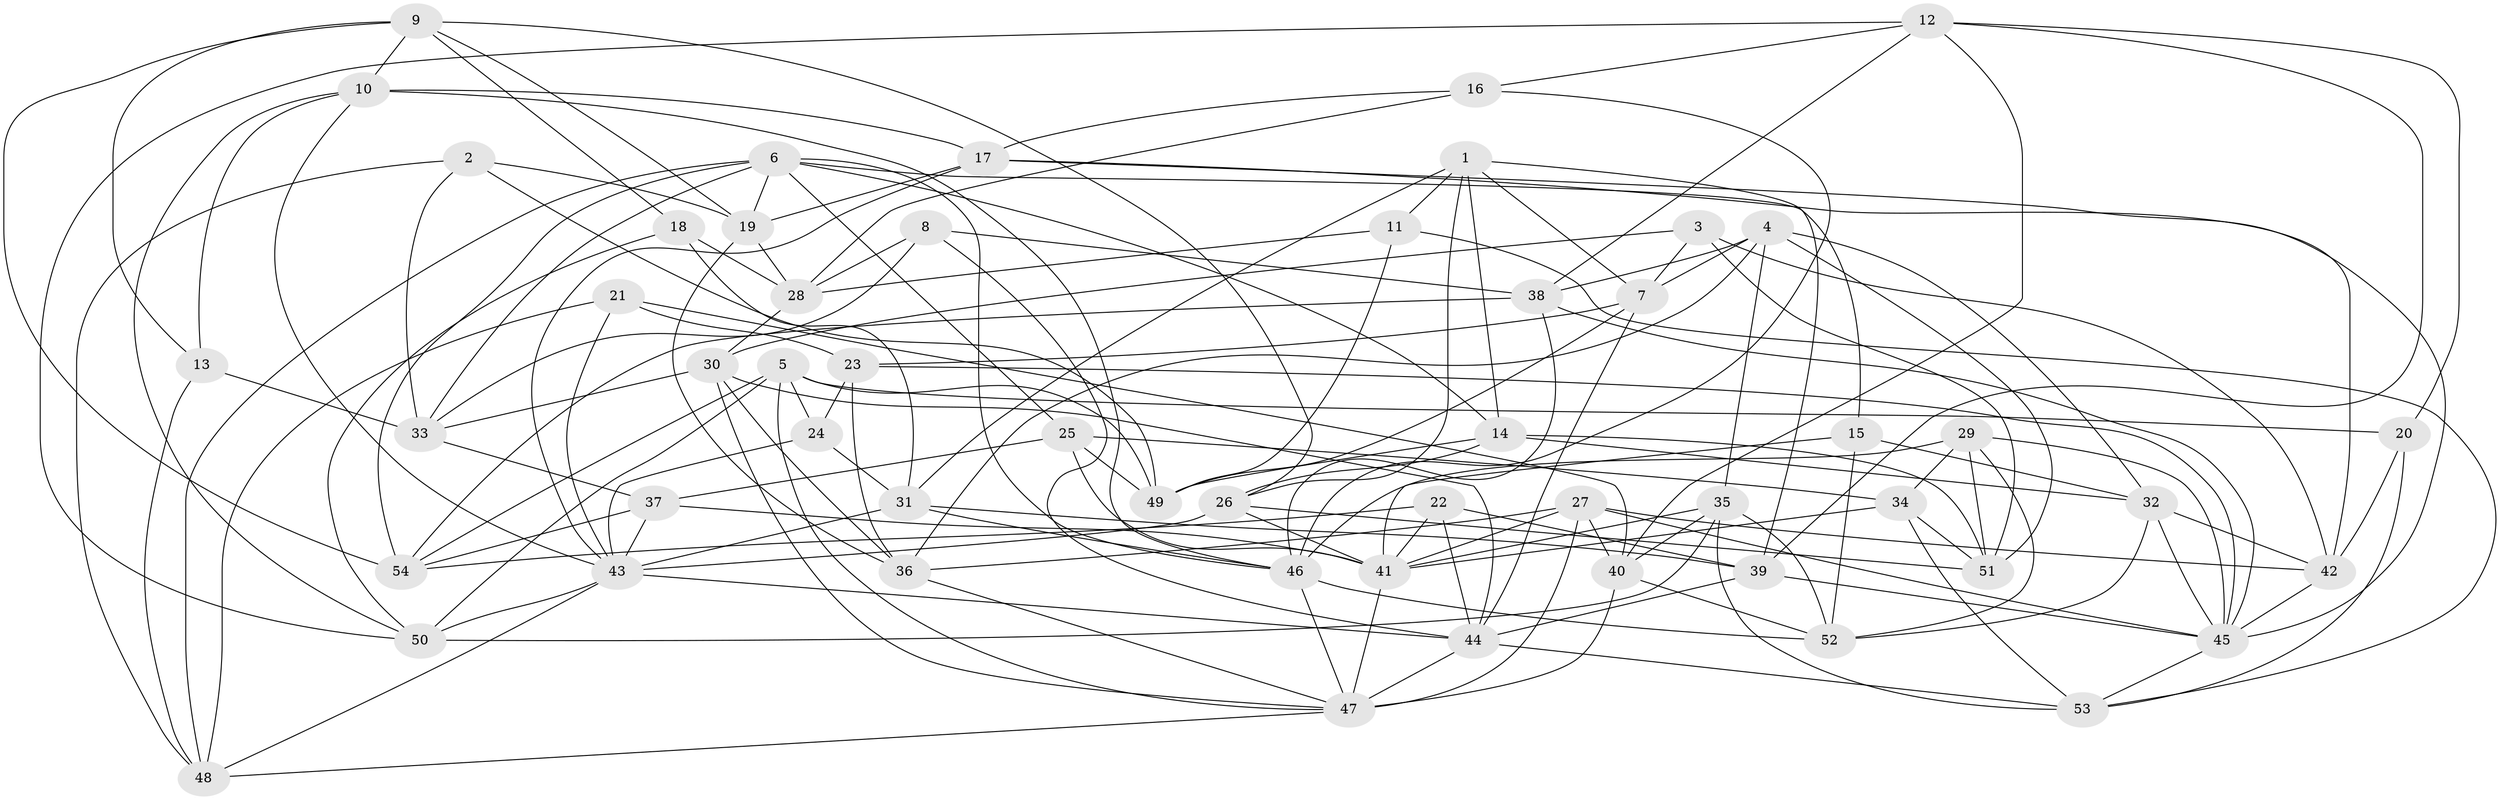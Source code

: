 // original degree distribution, {4: 1.0}
// Generated by graph-tools (version 1.1) at 2025/27/03/09/25 03:27:01]
// undirected, 54 vertices, 157 edges
graph export_dot {
graph [start="1"]
  node [color=gray90,style=filled];
  1;
  2;
  3;
  4;
  5;
  6;
  7;
  8;
  9;
  10;
  11;
  12;
  13;
  14;
  15;
  16;
  17;
  18;
  19;
  20;
  21;
  22;
  23;
  24;
  25;
  26;
  27;
  28;
  29;
  30;
  31;
  32;
  33;
  34;
  35;
  36;
  37;
  38;
  39;
  40;
  41;
  42;
  43;
  44;
  45;
  46;
  47;
  48;
  49;
  50;
  51;
  52;
  53;
  54;
  1 -- 7 [weight=1.0];
  1 -- 11 [weight=1.0];
  1 -- 14 [weight=1.0];
  1 -- 26 [weight=1.0];
  1 -- 31 [weight=1.0];
  1 -- 39 [weight=1.0];
  2 -- 19 [weight=1.0];
  2 -- 33 [weight=1.0];
  2 -- 48 [weight=1.0];
  2 -- 49 [weight=1.0];
  3 -- 7 [weight=1.0];
  3 -- 30 [weight=1.0];
  3 -- 42 [weight=1.0];
  3 -- 51 [weight=1.0];
  4 -- 7 [weight=1.0];
  4 -- 32 [weight=1.0];
  4 -- 35 [weight=1.0];
  4 -- 36 [weight=1.0];
  4 -- 38 [weight=1.0];
  4 -- 51 [weight=1.0];
  5 -- 20 [weight=1.0];
  5 -- 24 [weight=1.0];
  5 -- 47 [weight=1.0];
  5 -- 49 [weight=1.0];
  5 -- 50 [weight=1.0];
  5 -- 54 [weight=1.0];
  6 -- 14 [weight=1.0];
  6 -- 15 [weight=1.0];
  6 -- 19 [weight=1.0];
  6 -- 25 [weight=1.0];
  6 -- 33 [weight=1.0];
  6 -- 46 [weight=1.0];
  6 -- 48 [weight=1.0];
  6 -- 54 [weight=1.0];
  7 -- 23 [weight=1.0];
  7 -- 44 [weight=1.0];
  7 -- 49 [weight=1.0];
  8 -- 28 [weight=1.0];
  8 -- 33 [weight=1.0];
  8 -- 38 [weight=1.0];
  8 -- 44 [weight=1.0];
  9 -- 10 [weight=1.0];
  9 -- 13 [weight=1.0];
  9 -- 18 [weight=1.0];
  9 -- 19 [weight=1.0];
  9 -- 26 [weight=1.0];
  9 -- 54 [weight=1.0];
  10 -- 13 [weight=1.0];
  10 -- 17 [weight=1.0];
  10 -- 43 [weight=1.0];
  10 -- 46 [weight=1.0];
  10 -- 50 [weight=1.0];
  11 -- 28 [weight=1.0];
  11 -- 49 [weight=1.0];
  11 -- 53 [weight=1.0];
  12 -- 16 [weight=1.0];
  12 -- 20 [weight=1.0];
  12 -- 38 [weight=1.0];
  12 -- 39 [weight=1.0];
  12 -- 40 [weight=1.0];
  12 -- 50 [weight=1.0];
  13 -- 33 [weight=1.0];
  13 -- 48 [weight=1.0];
  14 -- 26 [weight=1.0];
  14 -- 32 [weight=1.0];
  14 -- 49 [weight=1.0];
  14 -- 51 [weight=1.0];
  15 -- 32 [weight=1.0];
  15 -- 41 [weight=1.0];
  15 -- 52 [weight=1.0];
  16 -- 17 [weight=1.0];
  16 -- 28 [weight=1.0];
  16 -- 46 [weight=1.0];
  17 -- 19 [weight=1.0];
  17 -- 42 [weight=1.0];
  17 -- 43 [weight=1.0];
  17 -- 45 [weight=1.0];
  18 -- 28 [weight=1.0];
  18 -- 31 [weight=1.0];
  18 -- 50 [weight=1.0];
  19 -- 28 [weight=1.0];
  19 -- 36 [weight=1.0];
  20 -- 42 [weight=1.0];
  20 -- 53 [weight=1.0];
  21 -- 23 [weight=1.0];
  21 -- 40 [weight=1.0];
  21 -- 43 [weight=1.0];
  21 -- 48 [weight=1.0];
  22 -- 39 [weight=1.0];
  22 -- 41 [weight=1.0];
  22 -- 44 [weight=1.0];
  22 -- 54 [weight=1.0];
  23 -- 24 [weight=1.0];
  23 -- 36 [weight=1.0];
  23 -- 45 [weight=2.0];
  24 -- 31 [weight=1.0];
  24 -- 43 [weight=1.0];
  25 -- 34 [weight=1.0];
  25 -- 37 [weight=2.0];
  25 -- 41 [weight=1.0];
  25 -- 49 [weight=1.0];
  26 -- 41 [weight=1.0];
  26 -- 43 [weight=1.0];
  26 -- 51 [weight=1.0];
  27 -- 36 [weight=1.0];
  27 -- 40 [weight=1.0];
  27 -- 41 [weight=1.0];
  27 -- 42 [weight=1.0];
  27 -- 45 [weight=1.0];
  27 -- 47 [weight=1.0];
  28 -- 30 [weight=1.0];
  29 -- 34 [weight=2.0];
  29 -- 45 [weight=1.0];
  29 -- 46 [weight=1.0];
  29 -- 51 [weight=1.0];
  29 -- 52 [weight=1.0];
  30 -- 33 [weight=1.0];
  30 -- 36 [weight=1.0];
  30 -- 44 [weight=1.0];
  30 -- 47 [weight=1.0];
  31 -- 39 [weight=1.0];
  31 -- 43 [weight=1.0];
  31 -- 46 [weight=1.0];
  32 -- 42 [weight=1.0];
  32 -- 45 [weight=1.0];
  32 -- 52 [weight=1.0];
  33 -- 37 [weight=1.0];
  34 -- 41 [weight=1.0];
  34 -- 51 [weight=1.0];
  34 -- 53 [weight=1.0];
  35 -- 40 [weight=1.0];
  35 -- 41 [weight=1.0];
  35 -- 50 [weight=1.0];
  35 -- 52 [weight=1.0];
  35 -- 53 [weight=1.0];
  36 -- 47 [weight=1.0];
  37 -- 41 [weight=1.0];
  37 -- 43 [weight=1.0];
  37 -- 54 [weight=1.0];
  38 -- 45 [weight=1.0];
  38 -- 46 [weight=1.0];
  38 -- 54 [weight=1.0];
  39 -- 44 [weight=1.0];
  39 -- 45 [weight=1.0];
  40 -- 47 [weight=1.0];
  40 -- 52 [weight=1.0];
  41 -- 47 [weight=2.0];
  42 -- 45 [weight=1.0];
  43 -- 44 [weight=1.0];
  43 -- 48 [weight=1.0];
  43 -- 50 [weight=1.0];
  44 -- 47 [weight=1.0];
  44 -- 53 [weight=1.0];
  45 -- 53 [weight=1.0];
  46 -- 47 [weight=1.0];
  46 -- 52 [weight=1.0];
  47 -- 48 [weight=1.0];
}
